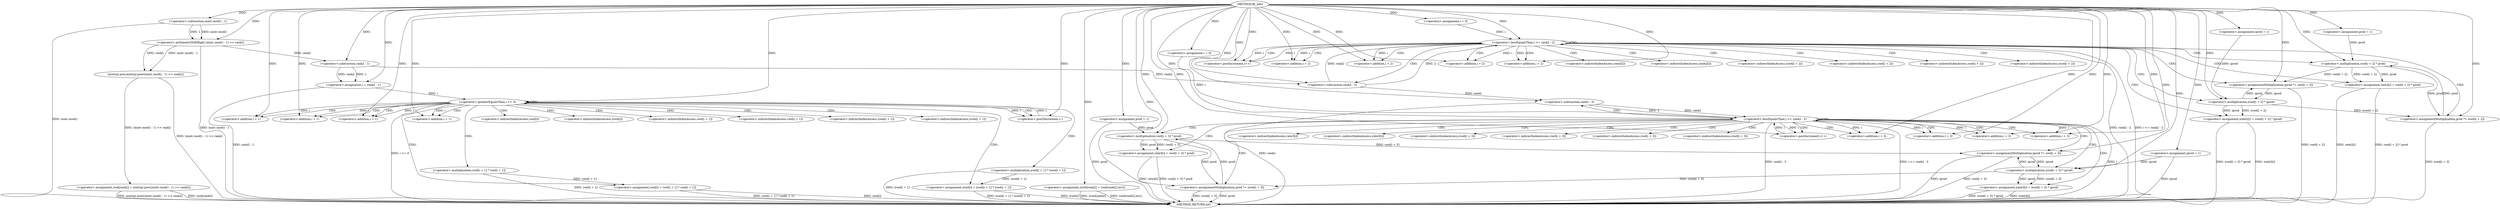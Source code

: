 digraph "fft_info" {  
"1001445" [label = "(METHOD,fft_info)" ]
"1001621" [label = "(METHOD_RETURN,int)" ]
"1001447" [label = "(<operator>.assignment,root[rank2] = mint(g).pow((mint::mod() - 1) >> rank2))" ]
"1001457" [label = "(<operator>.assignment,iroot[rank2] = root[rank2].inv())" ]
"1001464" [label = "(<operator>.assignment,i = rank2 - 1)" ]
"1001469" [label = "(<operator>.greaterEqualsThan,i >= 0)" ]
"1001472" [label = "(<operator>.postDecrement,i--)" ]
"1001507" [label = "(<operator>.assignment,prod = 1)" ]
"1001511" [label = "(<operator>.assignment,iprod = 1)" ]
"1001565" [label = "(<operator>.assignment,prod = 1)" ]
"1001569" [label = "(<operator>.assignment,iprod = 1)" ]
"1001451" [label = "(mint(g).pow,mint(g).pow((mint::mod() - 1) >> rank2))" ]
"1001475" [label = "(<operator>.assignment,root[i] = root[i + 1] * root[i + 1])" ]
"1001490" [label = "(<operator>.assignment,iroot[i] = iroot[i + 1] * iroot[i + 1])" ]
"1001516" [label = "(<operator>.assignment,i = 0)" ]
"1001519" [label = "(<operator>.lessEqualsThan,i <= rank2 - 2)" ]
"1001524" [label = "(<operator>.postIncrement,i++)" ]
"1001574" [label = "(<operator>.assignment,i = 0)" ]
"1001577" [label = "(<operator>.lessEqualsThan,i <= rank2 - 3)" ]
"1001582" [label = "(<operator>.postIncrement,i++)" ]
"1001452" [label = "(<operator>.arithmeticShiftRight,(mint::mod() - 1) >> rank2)" ]
"1001466" [label = "(<operator>.subtraction,rank2 - 1)" ]
"1001527" [label = "(<operator>.assignment,rate2[i] = root[i + 2] * prod)" ]
"1001538" [label = "(<operator>.assignment,irate2[i] = iroot[i + 2] * iprod)" ]
"1001549" [label = "(<operator>.assignmentMultiplication,prod *= iroot[i + 2])" ]
"1001556" [label = "(<operator>.assignmentMultiplication,iprod *= root[i + 2])" ]
"1001585" [label = "(<operator>.assignment,rate3[i] = root[i + 3] * prod)" ]
"1001596" [label = "(<operator>.assignment,irate3[i] = iroot[i + 3] * iprod)" ]
"1001607" [label = "(<operator>.assignmentMultiplication,prod *= iroot[i + 3])" ]
"1001614" [label = "(<operator>.assignmentMultiplication,iprod *= root[i + 3])" ]
"1001453" [label = "(<operator>.subtraction,mint::mod() - 1)" ]
"1001479" [label = "(<operator>.multiplication,root[i + 1] * root[i + 1])" ]
"1001494" [label = "(<operator>.multiplication,iroot[i + 1] * iroot[i + 1])" ]
"1001521" [label = "(<operator>.subtraction,rank2 - 2)" ]
"1001579" [label = "(<operator>.subtraction,rank2 - 3)" ]
"1001531" [label = "(<operator>.multiplication,root[i + 2] * prod)" ]
"1001542" [label = "(<operator>.multiplication,iroot[i + 2] * iprod)" ]
"1001589" [label = "(<operator>.multiplication,root[i + 3] * prod)" ]
"1001600" [label = "(<operator>.multiplication,iroot[i + 3] * iprod)" ]
"1001482" [label = "(<operator>.addition,i + 1)" ]
"1001487" [label = "(<operator>.addition,i + 1)" ]
"1001497" [label = "(<operator>.addition,i + 1)" ]
"1001502" [label = "(<operator>.addition,i + 1)" ]
"1001553" [label = "(<operator>.addition,i + 2)" ]
"1001560" [label = "(<operator>.addition,i + 2)" ]
"1001611" [label = "(<operator>.addition,i + 3)" ]
"1001618" [label = "(<operator>.addition,i + 3)" ]
"1001534" [label = "(<operator>.addition,i + 2)" ]
"1001545" [label = "(<operator>.addition,i + 2)" ]
"1001592" [label = "(<operator>.addition,i + 3)" ]
"1001603" [label = "(<operator>.addition,i + 3)" ]
"1001476" [label = "(<operator>.indirectIndexAccess,root[i])" ]
"1001491" [label = "(<operator>.indirectIndexAccess,iroot[i])" ]
"1001480" [label = "(<operator>.indirectIndexAccess,root[i + 1])" ]
"1001485" [label = "(<operator>.indirectIndexAccess,root[i + 1])" ]
"1001495" [label = "(<operator>.indirectIndexAccess,iroot[i + 1])" ]
"1001500" [label = "(<operator>.indirectIndexAccess,iroot[i + 1])" ]
"1001528" [label = "(<operator>.indirectIndexAccess,rate2[i])" ]
"1001539" [label = "(<operator>.indirectIndexAccess,irate2[i])" ]
"1001551" [label = "(<operator>.indirectIndexAccess,iroot[i + 2])" ]
"1001558" [label = "(<operator>.indirectIndexAccess,root[i + 2])" ]
"1001586" [label = "(<operator>.indirectIndexAccess,rate3[i])" ]
"1001597" [label = "(<operator>.indirectIndexAccess,irate3[i])" ]
"1001609" [label = "(<operator>.indirectIndexAccess,iroot[i + 3])" ]
"1001616" [label = "(<operator>.indirectIndexAccess,root[i + 3])" ]
"1001532" [label = "(<operator>.indirectIndexAccess,root[i + 2])" ]
"1001543" [label = "(<operator>.indirectIndexAccess,iroot[i + 2])" ]
"1001590" [label = "(<operator>.indirectIndexAccess,root[i + 3])" ]
"1001601" [label = "(<operator>.indirectIndexAccess,iroot[i + 3])" ]
  "1001447" -> "1001621"  [ label = "DDG: root[rank2]"] 
  "1001453" -> "1001621"  [ label = "DDG: mint::mod()"] 
  "1001452" -> "1001621"  [ label = "DDG: mint::mod() - 1"] 
  "1001451" -> "1001621"  [ label = "DDG: (mint::mod() - 1) >> rank2"] 
  "1001447" -> "1001621"  [ label = "DDG: mint(g).pow((mint::mod() - 1) >> rank2)"] 
  "1001457" -> "1001621"  [ label = "DDG: iroot[rank2]"] 
  "1001457" -> "1001621"  [ label = "DDG: root[rank2].inv()"] 
  "1001464" -> "1001621"  [ label = "DDG: rank2 - 1"] 
  "1001469" -> "1001621"  [ label = "DDG: i >= 0"] 
  "1001519" -> "1001621"  [ label = "DDG: rank2 - 2"] 
  "1001519" -> "1001621"  [ label = "DDG: i <= rank2 - 2"] 
  "1001565" -> "1001621"  [ label = "DDG: prod"] 
  "1001569" -> "1001621"  [ label = "DDG: iprod"] 
  "1001577" -> "1001621"  [ label = "DDG: i"] 
  "1001579" -> "1001621"  [ label = "DDG: rank2"] 
  "1001577" -> "1001621"  [ label = "DDG: rank2 - 3"] 
  "1001577" -> "1001621"  [ label = "DDG: i <= rank2 - 3"] 
  "1001585" -> "1001621"  [ label = "DDG: rate3[i]"] 
  "1001585" -> "1001621"  [ label = "DDG: root[i + 3] * prod"] 
  "1001596" -> "1001621"  [ label = "DDG: irate3[i]"] 
  "1001596" -> "1001621"  [ label = "DDG: iroot[i + 3] * iprod"] 
  "1001607" -> "1001621"  [ label = "DDG: prod"] 
  "1001607" -> "1001621"  [ label = "DDG: iroot[i + 3]"] 
  "1001614" -> "1001621"  [ label = "DDG: iprod"] 
  "1001614" -> "1001621"  [ label = "DDG: root[i + 3]"] 
  "1001527" -> "1001621"  [ label = "DDG: rate2[i]"] 
  "1001527" -> "1001621"  [ label = "DDG: root[i + 2] * prod"] 
  "1001538" -> "1001621"  [ label = "DDG: irate2[i]"] 
  "1001538" -> "1001621"  [ label = "DDG: iroot[i + 2] * iprod"] 
  "1001549" -> "1001621"  [ label = "DDG: iroot[i + 2]"] 
  "1001556" -> "1001621"  [ label = "DDG: root[i + 2]"] 
  "1001475" -> "1001621"  [ label = "DDG: root[i]"] 
  "1001479" -> "1001621"  [ label = "DDG: root[i + 1]"] 
  "1001475" -> "1001621"  [ label = "DDG: root[i + 1] * root[i + 1]"] 
  "1001490" -> "1001621"  [ label = "DDG: iroot[i]"] 
  "1001494" -> "1001621"  [ label = "DDG: iroot[i + 1]"] 
  "1001490" -> "1001621"  [ label = "DDG: iroot[i + 1] * iroot[i + 1]"] 
  "1001451" -> "1001447"  [ label = "DDG: (mint::mod() - 1) >> rank2"] 
  "1001445" -> "1001457"  [ label = "DDG: "] 
  "1001466" -> "1001464"  [ label = "DDG: 1"] 
  "1001466" -> "1001464"  [ label = "DDG: rank2"] 
  "1001445" -> "1001507"  [ label = "DDG: "] 
  "1001445" -> "1001511"  [ label = "DDG: "] 
  "1001445" -> "1001565"  [ label = "DDG: "] 
  "1001445" -> "1001569"  [ label = "DDG: "] 
  "1001452" -> "1001451"  [ label = "DDG: rank2"] 
  "1001452" -> "1001451"  [ label = "DDG: mint::mod() - 1"] 
  "1001445" -> "1001464"  [ label = "DDG: "] 
  "1001464" -> "1001469"  [ label = "DDG: i"] 
  "1001472" -> "1001469"  [ label = "DDG: i"] 
  "1001445" -> "1001469"  [ label = "DDG: "] 
  "1001445" -> "1001472"  [ label = "DDG: "] 
  "1001469" -> "1001472"  [ label = "DDG: i"] 
  "1001479" -> "1001475"  [ label = "DDG: root[i + 1]"] 
  "1001494" -> "1001490"  [ label = "DDG: iroot[i + 1]"] 
  "1001445" -> "1001516"  [ label = "DDG: "] 
  "1001445" -> "1001574"  [ label = "DDG: "] 
  "1001453" -> "1001452"  [ label = "DDG: mint::mod()"] 
  "1001453" -> "1001452"  [ label = "DDG: 1"] 
  "1001445" -> "1001452"  [ label = "DDG: "] 
  "1001452" -> "1001466"  [ label = "DDG: rank2"] 
  "1001445" -> "1001466"  [ label = "DDG: "] 
  "1001516" -> "1001519"  [ label = "DDG: i"] 
  "1001524" -> "1001519"  [ label = "DDG: i"] 
  "1001445" -> "1001519"  [ label = "DDG: "] 
  "1001521" -> "1001519"  [ label = "DDG: 2"] 
  "1001521" -> "1001519"  [ label = "DDG: rank2"] 
  "1001445" -> "1001524"  [ label = "DDG: "] 
  "1001519" -> "1001524"  [ label = "DDG: i"] 
  "1001531" -> "1001527"  [ label = "DDG: prod"] 
  "1001531" -> "1001527"  [ label = "DDG: root[i + 2]"] 
  "1001542" -> "1001538"  [ label = "DDG: iprod"] 
  "1001542" -> "1001538"  [ label = "DDG: iroot[i + 2]"] 
  "1001542" -> "1001549"  [ label = "DDG: iroot[i + 2]"] 
  "1001531" -> "1001556"  [ label = "DDG: root[i + 2]"] 
  "1001574" -> "1001577"  [ label = "DDG: i"] 
  "1001582" -> "1001577"  [ label = "DDG: i"] 
  "1001445" -> "1001577"  [ label = "DDG: "] 
  "1001579" -> "1001577"  [ label = "DDG: rank2"] 
  "1001579" -> "1001577"  [ label = "DDG: 3"] 
  "1001445" -> "1001582"  [ label = "DDG: "] 
  "1001577" -> "1001582"  [ label = "DDG: i"] 
  "1001589" -> "1001585"  [ label = "DDG: root[i + 3]"] 
  "1001589" -> "1001585"  [ label = "DDG: prod"] 
  "1001600" -> "1001596"  [ label = "DDG: iprod"] 
  "1001600" -> "1001596"  [ label = "DDG: iroot[i + 3]"] 
  "1001600" -> "1001607"  [ label = "DDG: iroot[i + 3]"] 
  "1001589" -> "1001614"  [ label = "DDG: root[i + 3]"] 
  "1001445" -> "1001453"  [ label = "DDG: "] 
  "1001466" -> "1001521"  [ label = "DDG: rank2"] 
  "1001445" -> "1001521"  [ label = "DDG: "] 
  "1001531" -> "1001549"  [ label = "DDG: prod"] 
  "1001445" -> "1001549"  [ label = "DDG: "] 
  "1001542" -> "1001556"  [ label = "DDG: iprod"] 
  "1001445" -> "1001556"  [ label = "DDG: "] 
  "1001521" -> "1001579"  [ label = "DDG: rank2"] 
  "1001445" -> "1001579"  [ label = "DDG: "] 
  "1001589" -> "1001607"  [ label = "DDG: prod"] 
  "1001445" -> "1001607"  [ label = "DDG: "] 
  "1001600" -> "1001614"  [ label = "DDG: iprod"] 
  "1001445" -> "1001614"  [ label = "DDG: "] 
  "1001507" -> "1001531"  [ label = "DDG: prod"] 
  "1001549" -> "1001531"  [ label = "DDG: prod"] 
  "1001445" -> "1001531"  [ label = "DDG: "] 
  "1001511" -> "1001542"  [ label = "DDG: iprod"] 
  "1001556" -> "1001542"  [ label = "DDG: iprod"] 
  "1001445" -> "1001542"  [ label = "DDG: "] 
  "1001565" -> "1001589"  [ label = "DDG: prod"] 
  "1001607" -> "1001589"  [ label = "DDG: prod"] 
  "1001445" -> "1001589"  [ label = "DDG: "] 
  "1001569" -> "1001600"  [ label = "DDG: iprod"] 
  "1001614" -> "1001600"  [ label = "DDG: iprod"] 
  "1001445" -> "1001600"  [ label = "DDG: "] 
  "1001469" -> "1001482"  [ label = "DDG: i"] 
  "1001445" -> "1001482"  [ label = "DDG: "] 
  "1001445" -> "1001487"  [ label = "DDG: "] 
  "1001469" -> "1001487"  [ label = "DDG: i"] 
  "1001445" -> "1001497"  [ label = "DDG: "] 
  "1001469" -> "1001497"  [ label = "DDG: i"] 
  "1001445" -> "1001502"  [ label = "DDG: "] 
  "1001469" -> "1001502"  [ label = "DDG: i"] 
  "1001445" -> "1001553"  [ label = "DDG: "] 
  "1001519" -> "1001553"  [ label = "DDG: i"] 
  "1001445" -> "1001560"  [ label = "DDG: "] 
  "1001519" -> "1001560"  [ label = "DDG: i"] 
  "1001445" -> "1001611"  [ label = "DDG: "] 
  "1001577" -> "1001611"  [ label = "DDG: i"] 
  "1001445" -> "1001618"  [ label = "DDG: "] 
  "1001577" -> "1001618"  [ label = "DDG: i"] 
  "1001519" -> "1001534"  [ label = "DDG: i"] 
  "1001445" -> "1001534"  [ label = "DDG: "] 
  "1001445" -> "1001545"  [ label = "DDG: "] 
  "1001519" -> "1001545"  [ label = "DDG: i"] 
  "1001577" -> "1001592"  [ label = "DDG: i"] 
  "1001445" -> "1001592"  [ label = "DDG: "] 
  "1001445" -> "1001603"  [ label = "DDG: "] 
  "1001577" -> "1001603"  [ label = "DDG: i"] 
  "1001469" -> "1001480"  [ label = "CDG: "] 
  "1001469" -> "1001500"  [ label = "CDG: "] 
  "1001469" -> "1001476"  [ label = "CDG: "] 
  "1001469" -> "1001497"  [ label = "CDG: "] 
  "1001469" -> "1001469"  [ label = "CDG: "] 
  "1001469" -> "1001490"  [ label = "CDG: "] 
  "1001469" -> "1001472"  [ label = "CDG: "] 
  "1001469" -> "1001491"  [ label = "CDG: "] 
  "1001469" -> "1001495"  [ label = "CDG: "] 
  "1001469" -> "1001479"  [ label = "CDG: "] 
  "1001469" -> "1001485"  [ label = "CDG: "] 
  "1001469" -> "1001487"  [ label = "CDG: "] 
  "1001469" -> "1001502"  [ label = "CDG: "] 
  "1001469" -> "1001482"  [ label = "CDG: "] 
  "1001469" -> "1001475"  [ label = "CDG: "] 
  "1001469" -> "1001494"  [ label = "CDG: "] 
  "1001519" -> "1001551"  [ label = "CDG: "] 
  "1001519" -> "1001534"  [ label = "CDG: "] 
  "1001519" -> "1001545"  [ label = "CDG: "] 
  "1001519" -> "1001560"  [ label = "CDG: "] 
  "1001519" -> "1001519"  [ label = "CDG: "] 
  "1001519" -> "1001538"  [ label = "CDG: "] 
  "1001519" -> "1001539"  [ label = "CDG: "] 
  "1001519" -> "1001527"  [ label = "CDG: "] 
  "1001519" -> "1001542"  [ label = "CDG: "] 
  "1001519" -> "1001543"  [ label = "CDG: "] 
  "1001519" -> "1001521"  [ label = "CDG: "] 
  "1001519" -> "1001531"  [ label = "CDG: "] 
  "1001519" -> "1001553"  [ label = "CDG: "] 
  "1001519" -> "1001556"  [ label = "CDG: "] 
  "1001519" -> "1001532"  [ label = "CDG: "] 
  "1001519" -> "1001549"  [ label = "CDG: "] 
  "1001519" -> "1001558"  [ label = "CDG: "] 
  "1001519" -> "1001524"  [ label = "CDG: "] 
  "1001519" -> "1001528"  [ label = "CDG: "] 
  "1001577" -> "1001611"  [ label = "CDG: "] 
  "1001577" -> "1001607"  [ label = "CDG: "] 
  "1001577" -> "1001597"  [ label = "CDG: "] 
  "1001577" -> "1001616"  [ label = "CDG: "] 
  "1001577" -> "1001582"  [ label = "CDG: "] 
  "1001577" -> "1001585"  [ label = "CDG: "] 
  "1001577" -> "1001601"  [ label = "CDG: "] 
  "1001577" -> "1001589"  [ label = "CDG: "] 
  "1001577" -> "1001586"  [ label = "CDG: "] 
  "1001577" -> "1001609"  [ label = "CDG: "] 
  "1001577" -> "1001579"  [ label = "CDG: "] 
  "1001577" -> "1001590"  [ label = "CDG: "] 
  "1001577" -> "1001600"  [ label = "CDG: "] 
  "1001577" -> "1001603"  [ label = "CDG: "] 
  "1001577" -> "1001592"  [ label = "CDG: "] 
  "1001577" -> "1001596"  [ label = "CDG: "] 
  "1001577" -> "1001577"  [ label = "CDG: "] 
  "1001577" -> "1001618"  [ label = "CDG: "] 
  "1001577" -> "1001614"  [ label = "CDG: "] 
}
